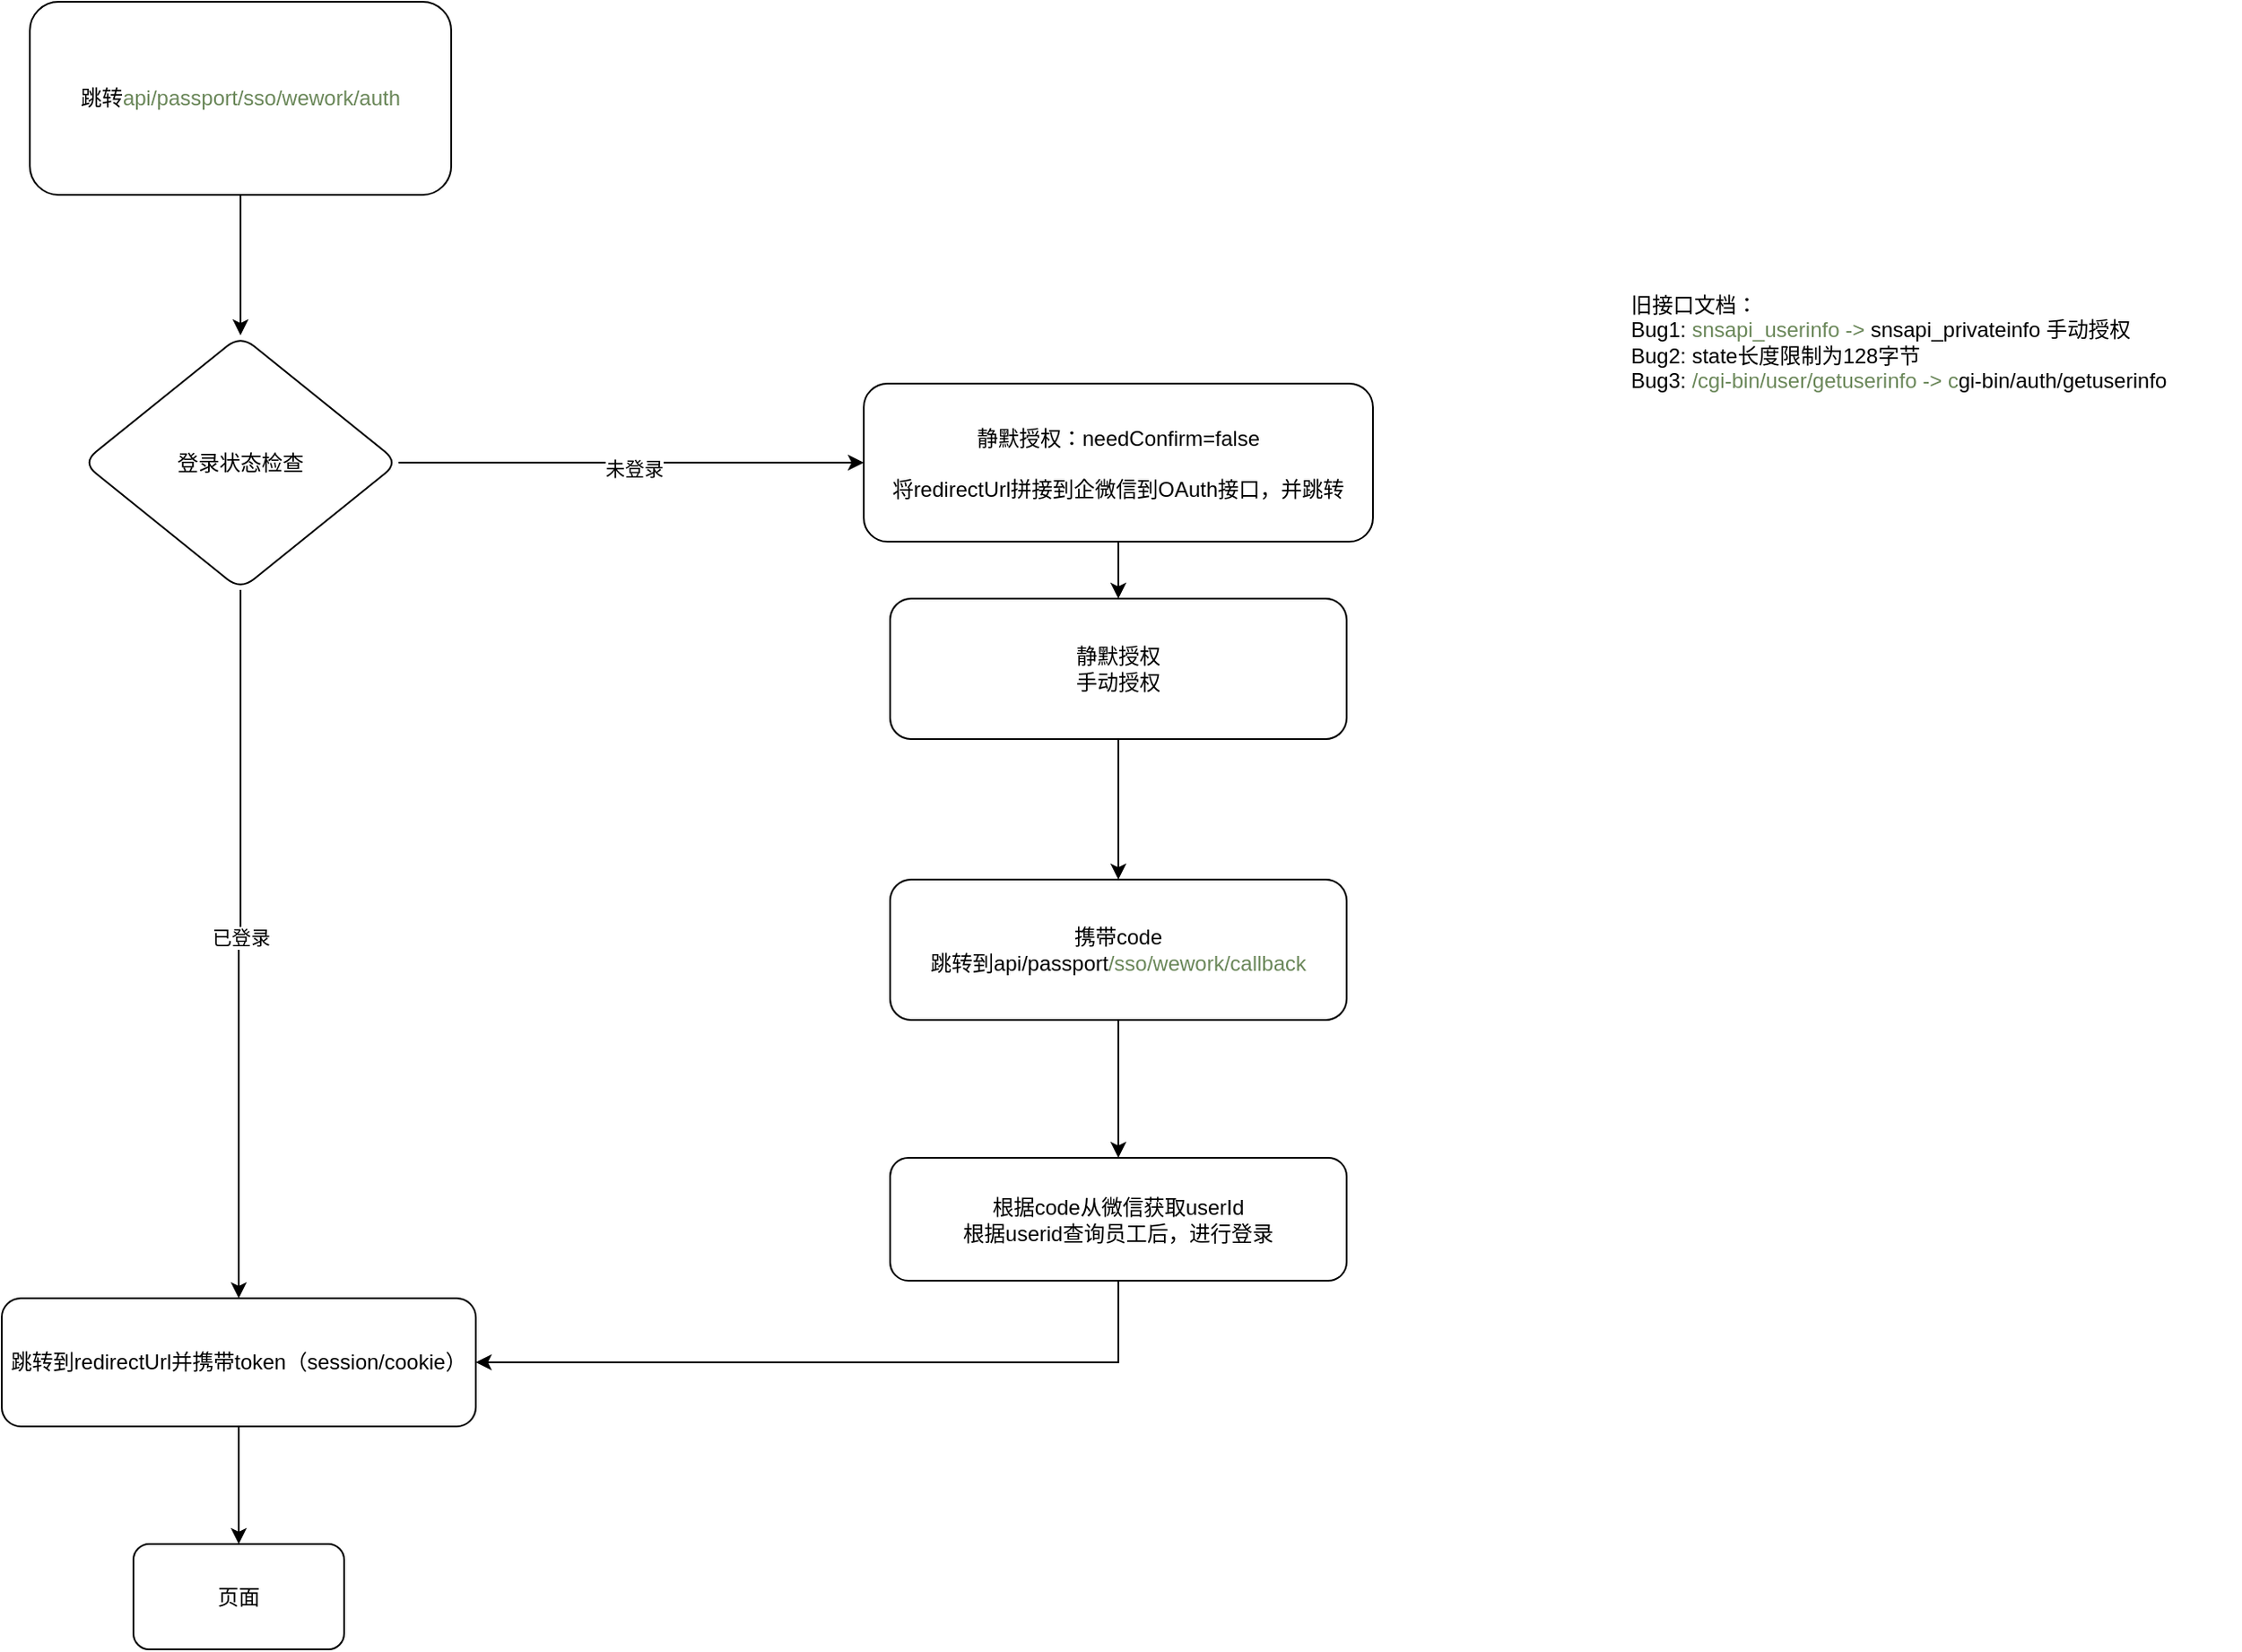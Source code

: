 <mxfile version="25.0.3">
  <diagram id="C5RBs43oDa-KdzZeNtuy" name="Page-1">
    <mxGraphModel dx="2074" dy="1068" grid="1" gridSize="10" guides="1" tooltips="1" connect="1" arrows="1" fold="1" page="1" pageScale="1" pageWidth="827" pageHeight="1169" math="0" shadow="0">
      <root>
        <mxCell id="WIyWlLk6GJQsqaUBKTNV-0" />
        <mxCell id="WIyWlLk6GJQsqaUBKTNV-1" parent="WIyWlLk6GJQsqaUBKTNV-0" />
        <mxCell id="hGQvihbglXmBCSKVw1TI-3" value="" style="edgeStyle=orthogonalEdgeStyle;rounded=0;orthogonalLoop=1;jettySize=auto;html=1;" edge="1" parent="WIyWlLk6GJQsqaUBKTNV-1" source="WIyWlLk6GJQsqaUBKTNV-3" target="hGQvihbglXmBCSKVw1TI-2">
          <mxGeometry relative="1" as="geometry" />
        </mxCell>
        <mxCell id="WIyWlLk6GJQsqaUBKTNV-3" value="跳转&lt;span style=&quot;color:#6a8759;&quot;&gt;api/passport/sso/wework/auth&lt;/span&gt;" style="rounded=1;whiteSpace=wrap;html=1;fontSize=12;glass=0;strokeWidth=1;shadow=0;" parent="WIyWlLk6GJQsqaUBKTNV-1" vertex="1">
          <mxGeometry x="160" y="80" width="240" height="110" as="geometry" />
        </mxCell>
        <mxCell id="hGQvihbglXmBCSKVw1TI-5" value="" style="edgeStyle=orthogonalEdgeStyle;rounded=0;orthogonalLoop=1;jettySize=auto;html=1;" edge="1" parent="WIyWlLk6GJQsqaUBKTNV-1" source="hGQvihbglXmBCSKVw1TI-2" target="hGQvihbglXmBCSKVw1TI-4">
          <mxGeometry relative="1" as="geometry" />
        </mxCell>
        <mxCell id="hGQvihbglXmBCSKVw1TI-6" value="已登录" style="edgeLabel;html=1;align=center;verticalAlign=middle;resizable=0;points=[];" vertex="1" connectable="0" parent="hGQvihbglXmBCSKVw1TI-5">
          <mxGeometry x="-0.022" relative="1" as="geometry">
            <mxPoint as="offset" />
          </mxGeometry>
        </mxCell>
        <mxCell id="hGQvihbglXmBCSKVw1TI-8" value="" style="edgeStyle=orthogonalEdgeStyle;rounded=0;orthogonalLoop=1;jettySize=auto;html=1;" edge="1" parent="WIyWlLk6GJQsqaUBKTNV-1" source="hGQvihbglXmBCSKVw1TI-2" target="hGQvihbglXmBCSKVw1TI-7">
          <mxGeometry relative="1" as="geometry" />
        </mxCell>
        <mxCell id="hGQvihbglXmBCSKVw1TI-9" value="未登录" style="edgeLabel;html=1;align=center;verticalAlign=middle;resizable=0;points=[];" vertex="1" connectable="0" parent="hGQvihbglXmBCSKVw1TI-8">
          <mxGeometry x="0.006" y="-3" relative="1" as="geometry">
            <mxPoint as="offset" />
          </mxGeometry>
        </mxCell>
        <mxCell id="hGQvihbglXmBCSKVw1TI-2" value="登录状态检查" style="rhombus;whiteSpace=wrap;html=1;rounded=1;glass=0;strokeWidth=1;shadow=0;" vertex="1" parent="WIyWlLk6GJQsqaUBKTNV-1">
          <mxGeometry x="190" y="270" width="180" height="145" as="geometry" />
        </mxCell>
        <mxCell id="hGQvihbglXmBCSKVw1TI-20" style="edgeStyle=orthogonalEdgeStyle;rounded=0;orthogonalLoop=1;jettySize=auto;html=1;exitX=0.5;exitY=1;exitDx=0;exitDy=0;" edge="1" parent="WIyWlLk6GJQsqaUBKTNV-1" source="hGQvihbglXmBCSKVw1TI-4" target="hGQvihbglXmBCSKVw1TI-19">
          <mxGeometry relative="1" as="geometry" />
        </mxCell>
        <mxCell id="hGQvihbglXmBCSKVw1TI-4" value="跳转到redirectUrl并携带token（session/cookie）" style="rounded=1;whiteSpace=wrap;html=1;glass=0;strokeWidth=1;shadow=0;" vertex="1" parent="WIyWlLk6GJQsqaUBKTNV-1">
          <mxGeometry x="144" y="818.5" width="270" height="73" as="geometry" />
        </mxCell>
        <mxCell id="hGQvihbglXmBCSKVw1TI-12" style="edgeStyle=orthogonalEdgeStyle;rounded=0;orthogonalLoop=1;jettySize=auto;html=1;exitX=0.5;exitY=1;exitDx=0;exitDy=0;" edge="1" parent="WIyWlLk6GJQsqaUBKTNV-1" source="hGQvihbglXmBCSKVw1TI-7" target="hGQvihbglXmBCSKVw1TI-11">
          <mxGeometry relative="1" as="geometry" />
        </mxCell>
        <mxCell id="hGQvihbglXmBCSKVw1TI-7" value="&lt;div&gt;静默授权：needConfirm=false&lt;/div&gt;&lt;div&gt;&lt;br&gt;&lt;/div&gt;&lt;div&gt;将redirectUrl拼接到企微信到OAuth接口，并跳转&lt;/div&gt;" style="whiteSpace=wrap;html=1;rounded=1;glass=0;strokeWidth=1;shadow=0;" vertex="1" parent="WIyWlLk6GJQsqaUBKTNV-1">
          <mxGeometry x="635" y="297.5" width="290" height="90" as="geometry" />
        </mxCell>
        <mxCell id="hGQvihbglXmBCSKVw1TI-10" value="&lt;div align=&quot;left&quot;&gt;旧接口文档：&lt;br&gt;&lt;/div&gt;&lt;div align=&quot;left&quot;&gt;Bug1: &lt;span style=&quot;color:#6a8759;&quot;&gt;snsapi_userinfo -&amp;gt; &lt;/span&gt;snsapi_privateinfo 手动授权&lt;/div&gt;&lt;div align=&quot;left&quot;&gt;Bug2: state长度限制为128字节&lt;/div&gt;&lt;div align=&quot;left&quot;&gt;Bug3: &lt;span style=&quot;color:#6a8759;&quot;&gt;/cgi-bin/user/getuserinfo -&amp;gt; c&lt;/span&gt;gi-bin/auth/getuserinfo&lt;/div&gt;" style="text;html=1;align=left;verticalAlign=middle;whiteSpace=wrap;rounded=0;" vertex="1" parent="WIyWlLk6GJQsqaUBKTNV-1">
          <mxGeometry x="1070" y="210" width="349" height="127.5" as="geometry" />
        </mxCell>
        <mxCell id="hGQvihbglXmBCSKVw1TI-14" value="" style="edgeStyle=orthogonalEdgeStyle;rounded=0;orthogonalLoop=1;jettySize=auto;html=1;" edge="1" parent="WIyWlLk6GJQsqaUBKTNV-1" source="hGQvihbglXmBCSKVw1TI-11" target="hGQvihbglXmBCSKVw1TI-13">
          <mxGeometry relative="1" as="geometry" />
        </mxCell>
        <mxCell id="hGQvihbglXmBCSKVw1TI-11" value="&lt;div&gt;静默授权&lt;/div&gt;&lt;div&gt;手动授权&lt;br&gt;&lt;/div&gt;" style="whiteSpace=wrap;html=1;rounded=1;glass=0;strokeWidth=1;shadow=0;" vertex="1" parent="WIyWlLk6GJQsqaUBKTNV-1">
          <mxGeometry x="650" y="420" width="260" height="80" as="geometry" />
        </mxCell>
        <mxCell id="hGQvihbglXmBCSKVw1TI-16" style="edgeStyle=orthogonalEdgeStyle;rounded=0;orthogonalLoop=1;jettySize=auto;html=1;" edge="1" parent="WIyWlLk6GJQsqaUBKTNV-1" source="hGQvihbglXmBCSKVw1TI-13" target="hGQvihbglXmBCSKVw1TI-15">
          <mxGeometry relative="1" as="geometry" />
        </mxCell>
        <mxCell id="hGQvihbglXmBCSKVw1TI-13" value="&lt;div&gt;携带code&lt;/div&gt;&lt;div&gt;跳转到api/passport&lt;span style=&quot;color:#6a8759;&quot;&gt;/sso/wework/callback&lt;/span&gt;&lt;/div&gt;" style="whiteSpace=wrap;html=1;rounded=1;glass=0;strokeWidth=1;shadow=0;" vertex="1" parent="WIyWlLk6GJQsqaUBKTNV-1">
          <mxGeometry x="650" y="580" width="260" height="80" as="geometry" />
        </mxCell>
        <mxCell id="hGQvihbglXmBCSKVw1TI-18" style="edgeStyle=orthogonalEdgeStyle;rounded=0;orthogonalLoop=1;jettySize=auto;html=1;exitX=0.5;exitY=1;exitDx=0;exitDy=0;entryX=1;entryY=0.5;entryDx=0;entryDy=0;" edge="1" parent="WIyWlLk6GJQsqaUBKTNV-1" source="hGQvihbglXmBCSKVw1TI-15" target="hGQvihbglXmBCSKVw1TI-4">
          <mxGeometry relative="1" as="geometry" />
        </mxCell>
        <mxCell id="hGQvihbglXmBCSKVw1TI-15" value="&lt;div&gt;根据code从微信获取userId&lt;/div&gt;&lt;div&gt;根据userid查询员工后，进行登录&lt;/div&gt;" style="whiteSpace=wrap;html=1;rounded=1;glass=0;strokeWidth=1;shadow=0;" vertex="1" parent="WIyWlLk6GJQsqaUBKTNV-1">
          <mxGeometry x="650" y="738.5" width="260" height="70" as="geometry" />
        </mxCell>
        <mxCell id="hGQvihbglXmBCSKVw1TI-19" value="页面" style="rounded=1;whiteSpace=wrap;html=1;" vertex="1" parent="WIyWlLk6GJQsqaUBKTNV-1">
          <mxGeometry x="219" y="958.5" width="120" height="60" as="geometry" />
        </mxCell>
      </root>
    </mxGraphModel>
  </diagram>
</mxfile>
